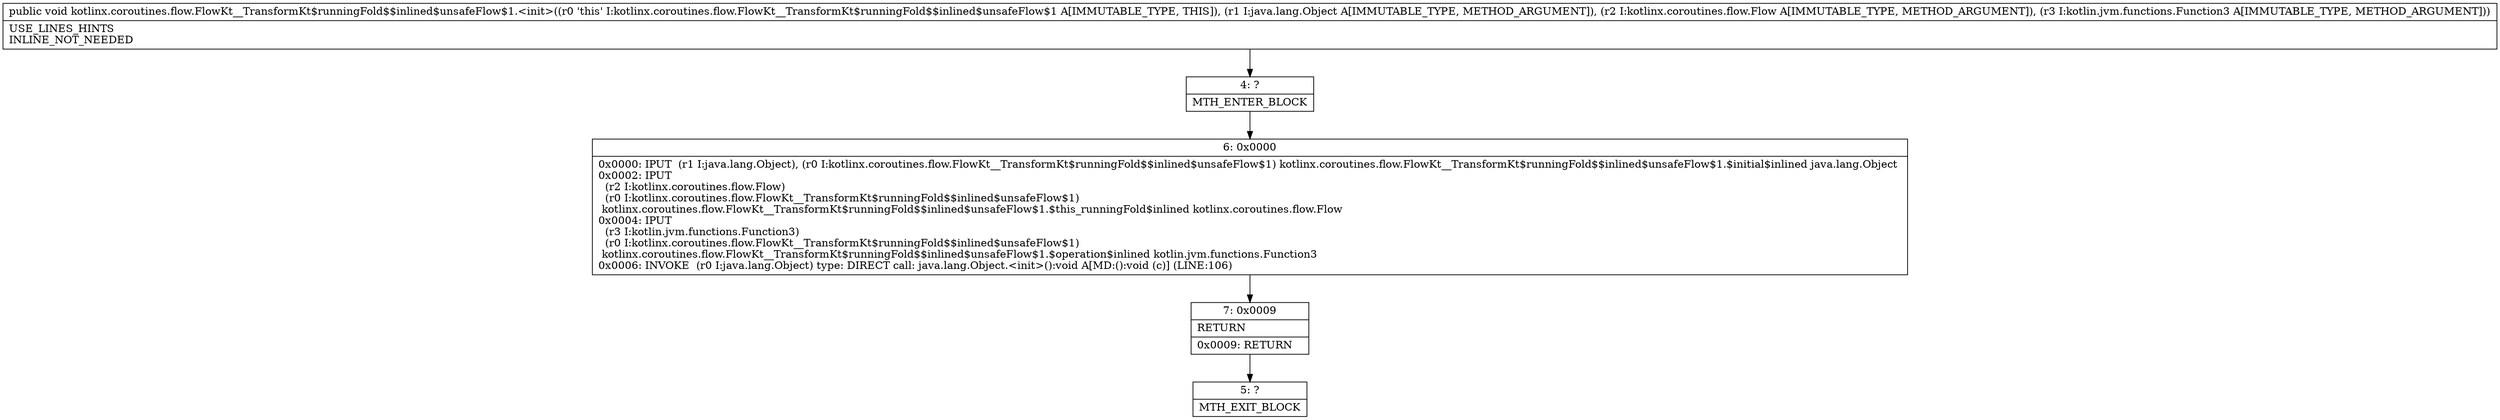 digraph "CFG forkotlinx.coroutines.flow.FlowKt__TransformKt$runningFold$$inlined$unsafeFlow$1.\<init\>(Ljava\/lang\/Object;Lkotlinx\/coroutines\/flow\/Flow;Lkotlin\/jvm\/functions\/Function3;)V" {
Node_4 [shape=record,label="{4\:\ ?|MTH_ENTER_BLOCK\l}"];
Node_6 [shape=record,label="{6\:\ 0x0000|0x0000: IPUT  (r1 I:java.lang.Object), (r0 I:kotlinx.coroutines.flow.FlowKt__TransformKt$runningFold$$inlined$unsafeFlow$1) kotlinx.coroutines.flow.FlowKt__TransformKt$runningFold$$inlined$unsafeFlow$1.$initial$inlined java.lang.Object \l0x0002: IPUT  \l  (r2 I:kotlinx.coroutines.flow.Flow)\l  (r0 I:kotlinx.coroutines.flow.FlowKt__TransformKt$runningFold$$inlined$unsafeFlow$1)\l kotlinx.coroutines.flow.FlowKt__TransformKt$runningFold$$inlined$unsafeFlow$1.$this_runningFold$inlined kotlinx.coroutines.flow.Flow \l0x0004: IPUT  \l  (r3 I:kotlin.jvm.functions.Function3)\l  (r0 I:kotlinx.coroutines.flow.FlowKt__TransformKt$runningFold$$inlined$unsafeFlow$1)\l kotlinx.coroutines.flow.FlowKt__TransformKt$runningFold$$inlined$unsafeFlow$1.$operation$inlined kotlin.jvm.functions.Function3 \l0x0006: INVOKE  (r0 I:java.lang.Object) type: DIRECT call: java.lang.Object.\<init\>():void A[MD:():void (c)] (LINE:106)\l}"];
Node_7 [shape=record,label="{7\:\ 0x0009|RETURN\l|0x0009: RETURN   \l}"];
Node_5 [shape=record,label="{5\:\ ?|MTH_EXIT_BLOCK\l}"];
MethodNode[shape=record,label="{public void kotlinx.coroutines.flow.FlowKt__TransformKt$runningFold$$inlined$unsafeFlow$1.\<init\>((r0 'this' I:kotlinx.coroutines.flow.FlowKt__TransformKt$runningFold$$inlined$unsafeFlow$1 A[IMMUTABLE_TYPE, THIS]), (r1 I:java.lang.Object A[IMMUTABLE_TYPE, METHOD_ARGUMENT]), (r2 I:kotlinx.coroutines.flow.Flow A[IMMUTABLE_TYPE, METHOD_ARGUMENT]), (r3 I:kotlin.jvm.functions.Function3 A[IMMUTABLE_TYPE, METHOD_ARGUMENT]))  | USE_LINES_HINTS\lINLINE_NOT_NEEDED\l}"];
MethodNode -> Node_4;Node_4 -> Node_6;
Node_6 -> Node_7;
Node_7 -> Node_5;
}

